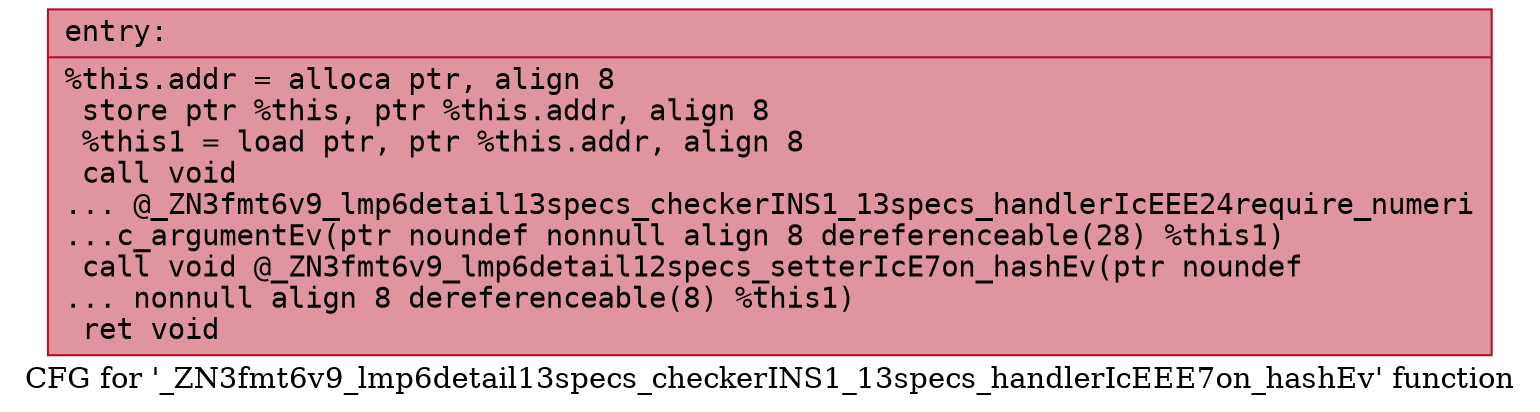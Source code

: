 digraph "CFG for '_ZN3fmt6v9_lmp6detail13specs_checkerINS1_13specs_handlerIcEEE7on_hashEv' function" {
	label="CFG for '_ZN3fmt6v9_lmp6detail13specs_checkerINS1_13specs_handlerIcEEE7on_hashEv' function";

	Node0x55fec34da400 [shape=record,color="#b70d28ff", style=filled, fillcolor="#b70d2870" fontname="Courier",label="{entry:\l|  %this.addr = alloca ptr, align 8\l  store ptr %this, ptr %this.addr, align 8\l  %this1 = load ptr, ptr %this.addr, align 8\l  call void\l... @_ZN3fmt6v9_lmp6detail13specs_checkerINS1_13specs_handlerIcEEE24require_numeri\l...c_argumentEv(ptr noundef nonnull align 8 dereferenceable(28) %this1)\l  call void @_ZN3fmt6v9_lmp6detail12specs_setterIcE7on_hashEv(ptr noundef\l... nonnull align 8 dereferenceable(8) %this1)\l  ret void\l}"];
}

